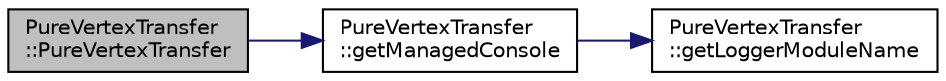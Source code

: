 digraph "PureVertexTransfer::PureVertexTransfer"
{
 // LATEX_PDF_SIZE
  edge [fontname="Helvetica",fontsize="10",labelfontname="Helvetica",labelfontsize="10"];
  node [fontname="Helvetica",fontsize="10",shape=record];
  rankdir="LR";
  Node1 [label="PureVertexTransfer\l::PureVertexTransfer",height=0.2,width=0.4,color="black", fillcolor="grey75", style="filled", fontcolor="black",tooltip="Only PureObject3D or PureObject3DManager creates it."];
  Node1 -> Node2 [color="midnightblue",fontsize="10",style="solid",fontname="Helvetica"];
  Node2 [label="PureVertexTransfer\l::getManagedConsole",height=0.2,width=0.4,color="black", fillcolor="white", style="filled",URL="$class_pure_vertex_transfer.html#aea6371962f203bff8445b911e36cf7c3",tooltip="Returns access to console preset with logger module name as this class."];
  Node2 -> Node3 [color="midnightblue",fontsize="10",style="solid",fontname="Helvetica"];
  Node3 [label="PureVertexTransfer\l::getLoggerModuleName",height=0.2,width=0.4,color="black", fillcolor="white", style="filled",URL="$class_pure_vertex_transfer.html#a4cadf482f96150b959010d9c68d04486",tooltip="Returns the logger module name of this class."];
}
